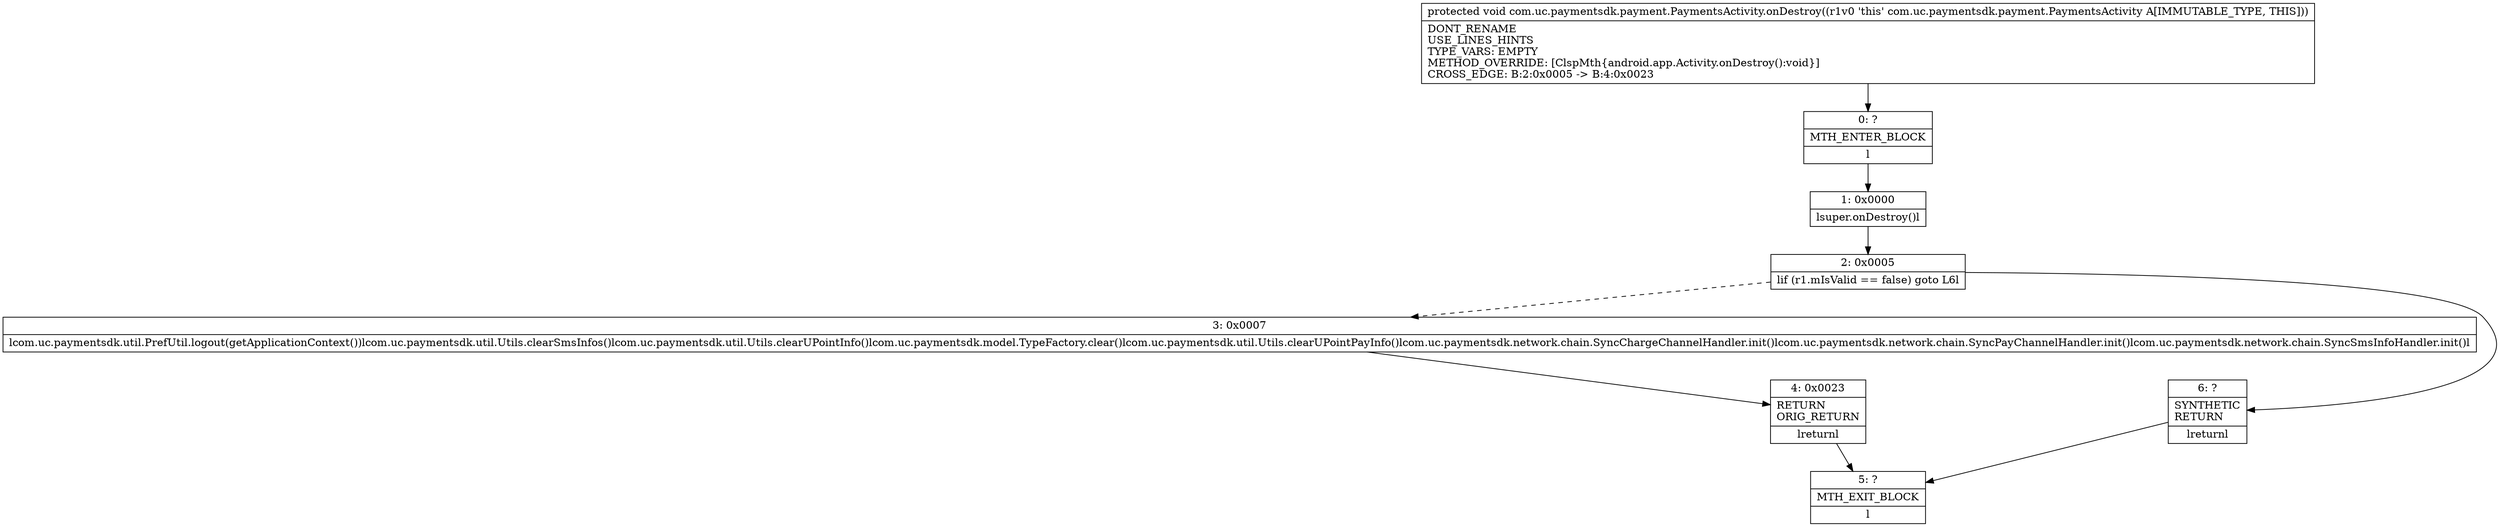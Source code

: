 digraph "CFG forcom.uc.paymentsdk.payment.PaymentsActivity.onDestroy()V" {
Node_0 [shape=record,label="{0\:\ ?|MTH_ENTER_BLOCK\l|l}"];
Node_1 [shape=record,label="{1\:\ 0x0000|lsuper.onDestroy()l}"];
Node_2 [shape=record,label="{2\:\ 0x0005|lif (r1.mIsValid == false) goto L6l}"];
Node_3 [shape=record,label="{3\:\ 0x0007|lcom.uc.paymentsdk.util.PrefUtil.logout(getApplicationContext())lcom.uc.paymentsdk.util.Utils.clearSmsInfos()lcom.uc.paymentsdk.util.Utils.clearUPointInfo()lcom.uc.paymentsdk.model.TypeFactory.clear()lcom.uc.paymentsdk.util.Utils.clearUPointPayInfo()lcom.uc.paymentsdk.network.chain.SyncChargeChannelHandler.init()lcom.uc.paymentsdk.network.chain.SyncPayChannelHandler.init()lcom.uc.paymentsdk.network.chain.SyncSmsInfoHandler.init()l}"];
Node_4 [shape=record,label="{4\:\ 0x0023|RETURN\lORIG_RETURN\l|lreturnl}"];
Node_5 [shape=record,label="{5\:\ ?|MTH_EXIT_BLOCK\l|l}"];
Node_6 [shape=record,label="{6\:\ ?|SYNTHETIC\lRETURN\l|lreturnl}"];
MethodNode[shape=record,label="{protected void com.uc.paymentsdk.payment.PaymentsActivity.onDestroy((r1v0 'this' com.uc.paymentsdk.payment.PaymentsActivity A[IMMUTABLE_TYPE, THIS]))  | DONT_RENAME\lUSE_LINES_HINTS\lTYPE_VARS: EMPTY\lMETHOD_OVERRIDE: [ClspMth\{android.app.Activity.onDestroy():void\}]\lCROSS_EDGE: B:2:0x0005 \-\> B:4:0x0023\l}"];
MethodNode -> Node_0;
Node_0 -> Node_1;
Node_1 -> Node_2;
Node_2 -> Node_3[style=dashed];
Node_2 -> Node_6;
Node_3 -> Node_4;
Node_4 -> Node_5;
Node_6 -> Node_5;
}

